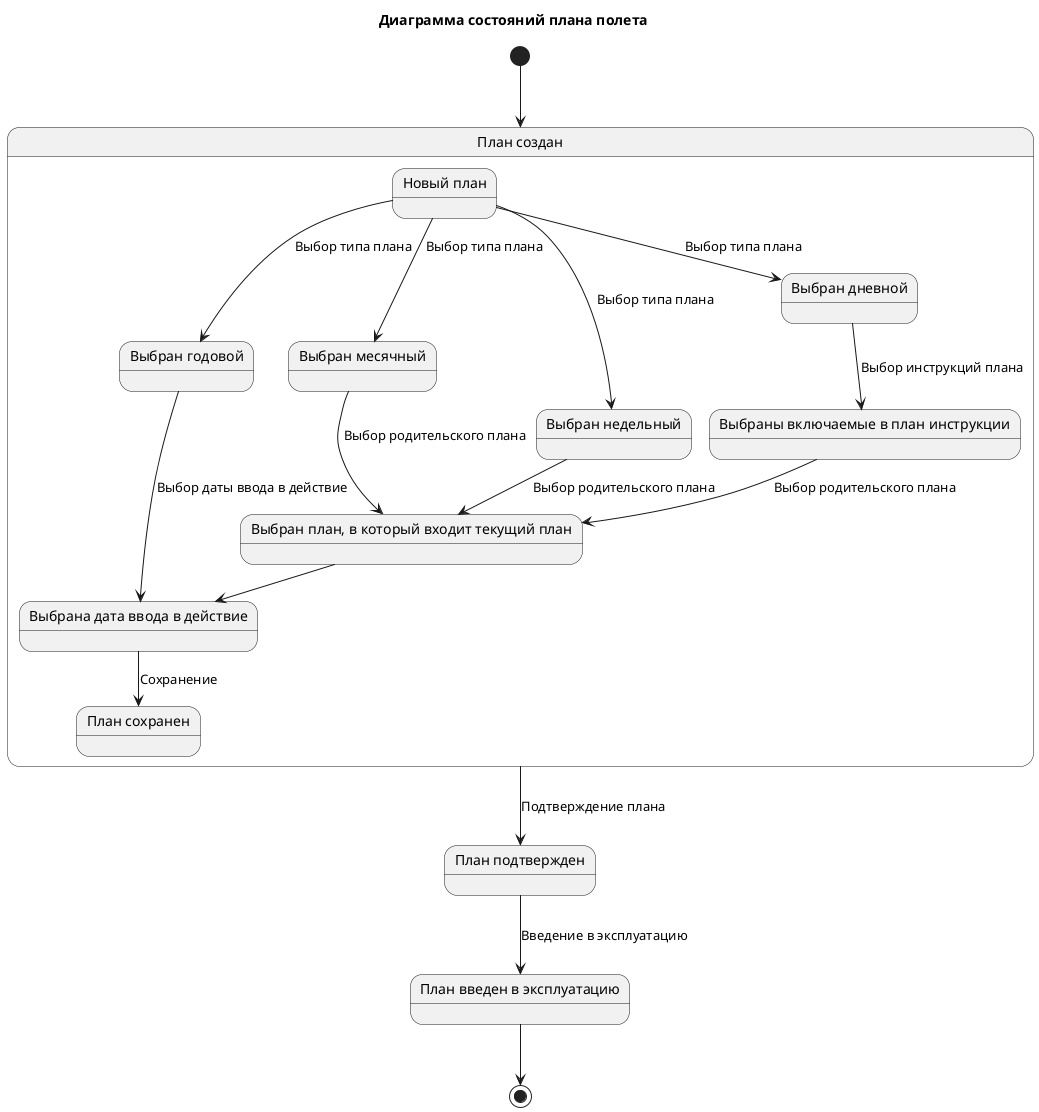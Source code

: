 @startuml 
title Диаграмма состояний плана полета
state "План создан" as Created
state "План подтвержден" as Approval
state "План введен в эксплуатацию" as Commissioning

[*] --> Created
state Created {
    state "Новый план" as New
    state "Выбран годовой" as Year
    state "Выбран месячный" as Month
    state "Выбран недельный" as Week
    state "Выбран дневной" as Day
    state "Выбран план, в который входит текущий план" as ParentSelected
    state "План сохранен" as Saved
    state "Выбраны включаемые в план инструкции" as InstructionsSelected
    state "Выбрана дата ввода в действие" as CommissioningDateSelected
    New --> Year: Выбор типа плана
    New --> Month: Выбор типа плана
    New --> Week: Выбор типа плана
    New --> Day: Выбор типа плана
    Day --> InstructionsSelected: Выбор инструкций плана
    InstructionsSelected --> ParentSelected: Выбор родительского плана
    Month --> ParentSelected: Выбор родительского плана
    Week --> ParentSelected: Выбор родительского плана
    Year --> CommissioningDateSelected: Выбор даты ввода в действие
    ParentSelected --> CommissioningDateSelected
    CommissioningDateSelected --> Saved: Сохранение
}
Created --> Approval: Подтверждение плана
Approval --> Commissioning: Введение в эксплуатацию
Commissioning --> [*]

@enduml